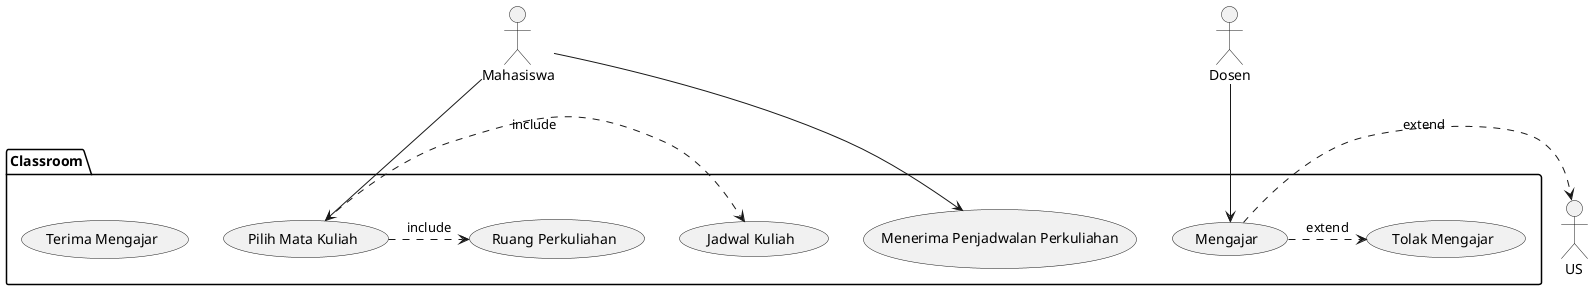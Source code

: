 @startuml Academic

actor Mahasiswa as mhs 
actor Dosen as dsn

package Classroom {
    usecase "Pilih Mata Kuliah" as U1
    usecase "Jadwal Kuliah" as U2
    usecase "Ruang Perkuliahan" as U3
    usecase "Menerima Penjadwalan Perkuliahan" as U4
    usecase "Mengajar" as U7
    usecase "Terima Mengajar" as U5
    usecase "Tolak Mengajar" as U6
}

mhs --> U1
U1 .> U2 : include
U1 .> U3 : include
mhs --> U4
dsn --> U7
U7 .> U6 : extend
U7 .> US : extend
@enduml 